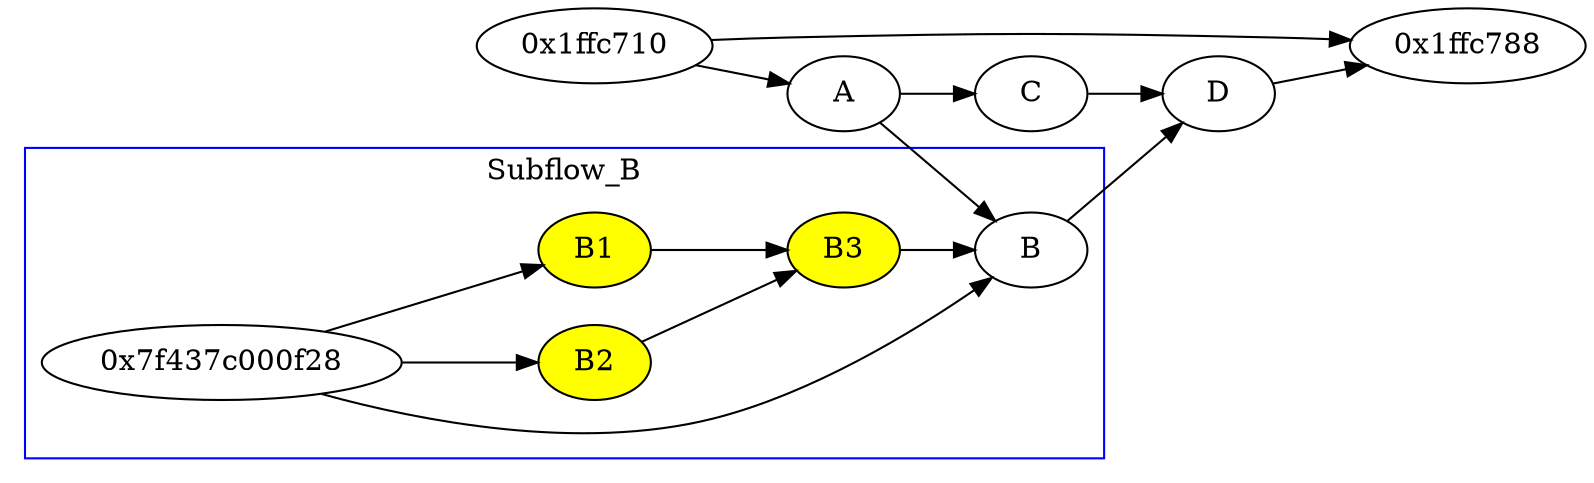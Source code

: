 digraph Topology {
  rankdir=LR;
"0x1ffc710";
"0x1ffc710" -> "0x1ffc788";
"0x1ffc710" -> "A";
"0x1ffc788";
"A";
"A" -> "B";
"A" -> "C";
"B";
"B" -> "D";
subgraph cluster_B {
label = "Subflow_B";
color=blue
"0x7f437c000f28";
"0x7f437c000f28" -> "B2";
"0x7f437c000f28" -> "B1";
"0x7f437c000f28" -> "B";
"B3" [style=filled, fillcolor=yellow];
"B3" -> "B";
"B2" [style=filled, fillcolor=yellow];
"B2" -> "B3";
"B1" [style=filled, fillcolor=yellow];
"B1" -> "B3";
}
"C";
"C" -> "D";
"D";
"D" -> "0x1ffc788";
}

